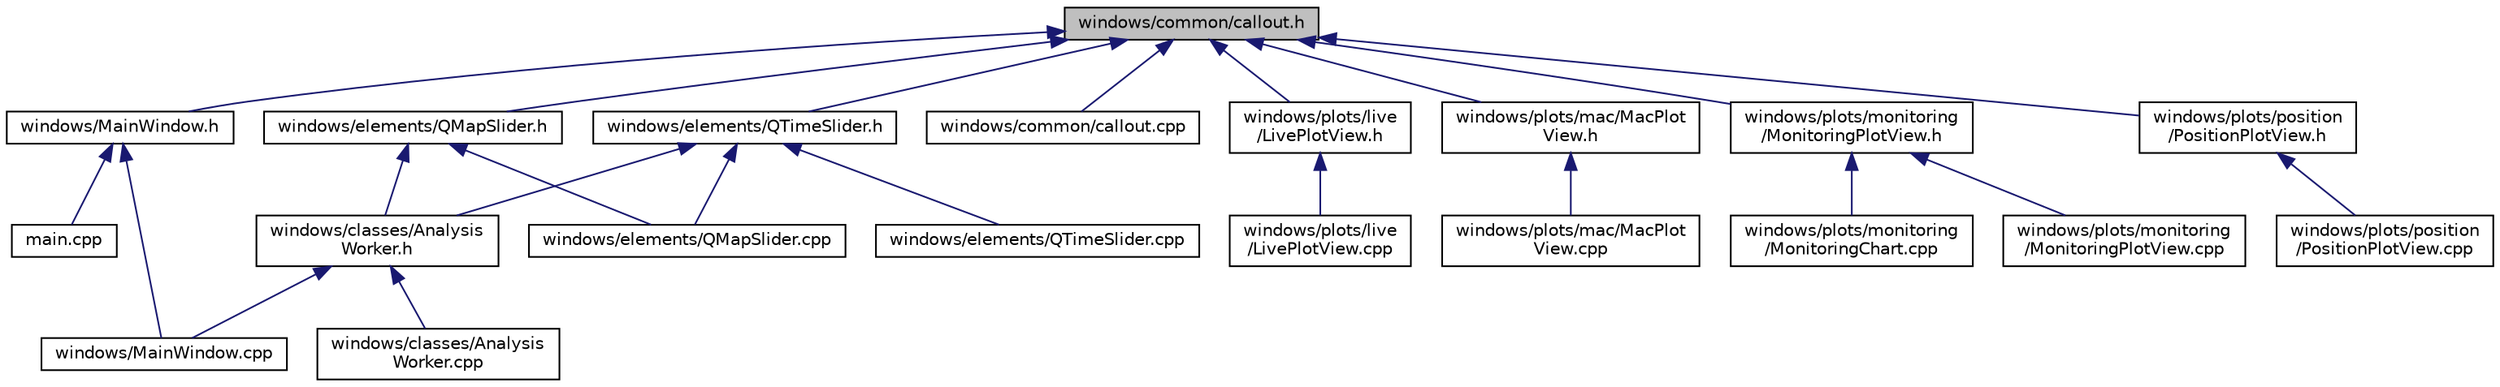 digraph "windows/common/callout.h"
{
  edge [fontname="Helvetica",fontsize="10",labelfontname="Helvetica",labelfontsize="10"];
  node [fontname="Helvetica",fontsize="10",shape=record];
  Node4 [label="windows/common/callout.h",height=0.2,width=0.4,color="black", fillcolor="grey75", style="filled", fontcolor="black"];
  Node4 -> Node5 [dir="back",color="midnightblue",fontsize="10",style="solid"];
  Node5 [label="windows/MainWindow.h",height=0.2,width=0.4,color="black", fillcolor="white", style="filled",URL="$_main_window_8h.html"];
  Node5 -> Node6 [dir="back",color="midnightblue",fontsize="10",style="solid"];
  Node6 [label="main.cpp",height=0.2,width=0.4,color="black", fillcolor="white", style="filled",URL="$main_8cpp.html"];
  Node5 -> Node7 [dir="back",color="midnightblue",fontsize="10",style="solid"];
  Node7 [label="windows/MainWindow.cpp",height=0.2,width=0.4,color="black", fillcolor="white", style="filled",URL="$_main_window_8cpp.html"];
  Node4 -> Node8 [dir="back",color="midnightblue",fontsize="10",style="solid"];
  Node8 [label="windows/elements/QTimeSlider.h",height=0.2,width=0.4,color="black", fillcolor="white", style="filled",URL="$_q_time_slider_8h.html"];
  Node8 -> Node9 [dir="back",color="midnightblue",fontsize="10",style="solid"];
  Node9 [label="windows/classes/Analysis\lWorker.h",height=0.2,width=0.4,color="black", fillcolor="white", style="filled",URL="$_analysis_worker_8h.html"];
  Node9 -> Node10 [dir="back",color="midnightblue",fontsize="10",style="solid"];
  Node10 [label="windows/classes/Analysis\lWorker.cpp",height=0.2,width=0.4,color="black", fillcolor="white", style="filled",URL="$_analysis_worker_8cpp.html"];
  Node9 -> Node7 [dir="back",color="midnightblue",fontsize="10",style="solid"];
  Node8 -> Node11 [dir="back",color="midnightblue",fontsize="10",style="solid"];
  Node11 [label="windows/elements/QMapSlider.cpp",height=0.2,width=0.4,color="black", fillcolor="white", style="filled",URL="$_q_map_slider_8cpp.html"];
  Node8 -> Node12 [dir="back",color="midnightblue",fontsize="10",style="solid"];
  Node12 [label="windows/elements/QTimeSlider.cpp",height=0.2,width=0.4,color="black", fillcolor="white", style="filled",URL="$_q_time_slider_8cpp.html"];
  Node4 -> Node13 [dir="back",color="midnightblue",fontsize="10",style="solid"];
  Node13 [label="windows/elements/QMapSlider.h",height=0.2,width=0.4,color="black", fillcolor="white", style="filled",URL="$_q_map_slider_8h.html"];
  Node13 -> Node9 [dir="back",color="midnightblue",fontsize="10",style="solid"];
  Node13 -> Node11 [dir="back",color="midnightblue",fontsize="10",style="solid"];
  Node4 -> Node14 [dir="back",color="midnightblue",fontsize="10",style="solid"];
  Node14 [label="windows/common/callout.cpp",height=0.2,width=0.4,color="black", fillcolor="white", style="filled",URL="$callout_8cpp.html"];
  Node4 -> Node15 [dir="back",color="midnightblue",fontsize="10",style="solid"];
  Node15 [label="windows/plots/live\l/LivePlotView.h",height=0.2,width=0.4,color="black", fillcolor="white", style="filled",URL="$_live_plot_view_8h.html"];
  Node15 -> Node16 [dir="back",color="midnightblue",fontsize="10",style="solid"];
  Node16 [label="windows/plots/live\l/LivePlotView.cpp",height=0.2,width=0.4,color="black", fillcolor="white", style="filled",URL="$_live_plot_view_8cpp.html"];
  Node4 -> Node17 [dir="back",color="midnightblue",fontsize="10",style="solid"];
  Node17 [label="windows/plots/mac/MacPlot\lView.h",height=0.2,width=0.4,color="black", fillcolor="white", style="filled",URL="$_mac_plot_view_8h.html"];
  Node17 -> Node18 [dir="back",color="midnightblue",fontsize="10",style="solid"];
  Node18 [label="windows/plots/mac/MacPlot\lView.cpp",height=0.2,width=0.4,color="black", fillcolor="white", style="filled",URL="$_mac_plot_view_8cpp.html"];
  Node4 -> Node19 [dir="back",color="midnightblue",fontsize="10",style="solid"];
  Node19 [label="windows/plots/monitoring\l/MonitoringPlotView.h",height=0.2,width=0.4,color="black", fillcolor="white", style="filled",URL="$_monitoring_plot_view_8h.html"];
  Node19 -> Node20 [dir="back",color="midnightblue",fontsize="10",style="solid"];
  Node20 [label="windows/plots/monitoring\l/MonitoringChart.cpp",height=0.2,width=0.4,color="black", fillcolor="white", style="filled",URL="$_monitoring_chart_8cpp.html"];
  Node19 -> Node21 [dir="back",color="midnightblue",fontsize="10",style="solid"];
  Node21 [label="windows/plots/monitoring\l/MonitoringPlotView.cpp",height=0.2,width=0.4,color="black", fillcolor="white", style="filled",URL="$_monitoring_plot_view_8cpp.html"];
  Node4 -> Node22 [dir="back",color="midnightblue",fontsize="10",style="solid"];
  Node22 [label="windows/plots/position\l/PositionPlotView.h",height=0.2,width=0.4,color="black", fillcolor="white", style="filled",URL="$_position_plot_view_8h.html"];
  Node22 -> Node23 [dir="back",color="midnightblue",fontsize="10",style="solid"];
  Node23 [label="windows/plots/position\l/PositionPlotView.cpp",height=0.2,width=0.4,color="black", fillcolor="white", style="filled",URL="$_position_plot_view_8cpp.html"];
}
